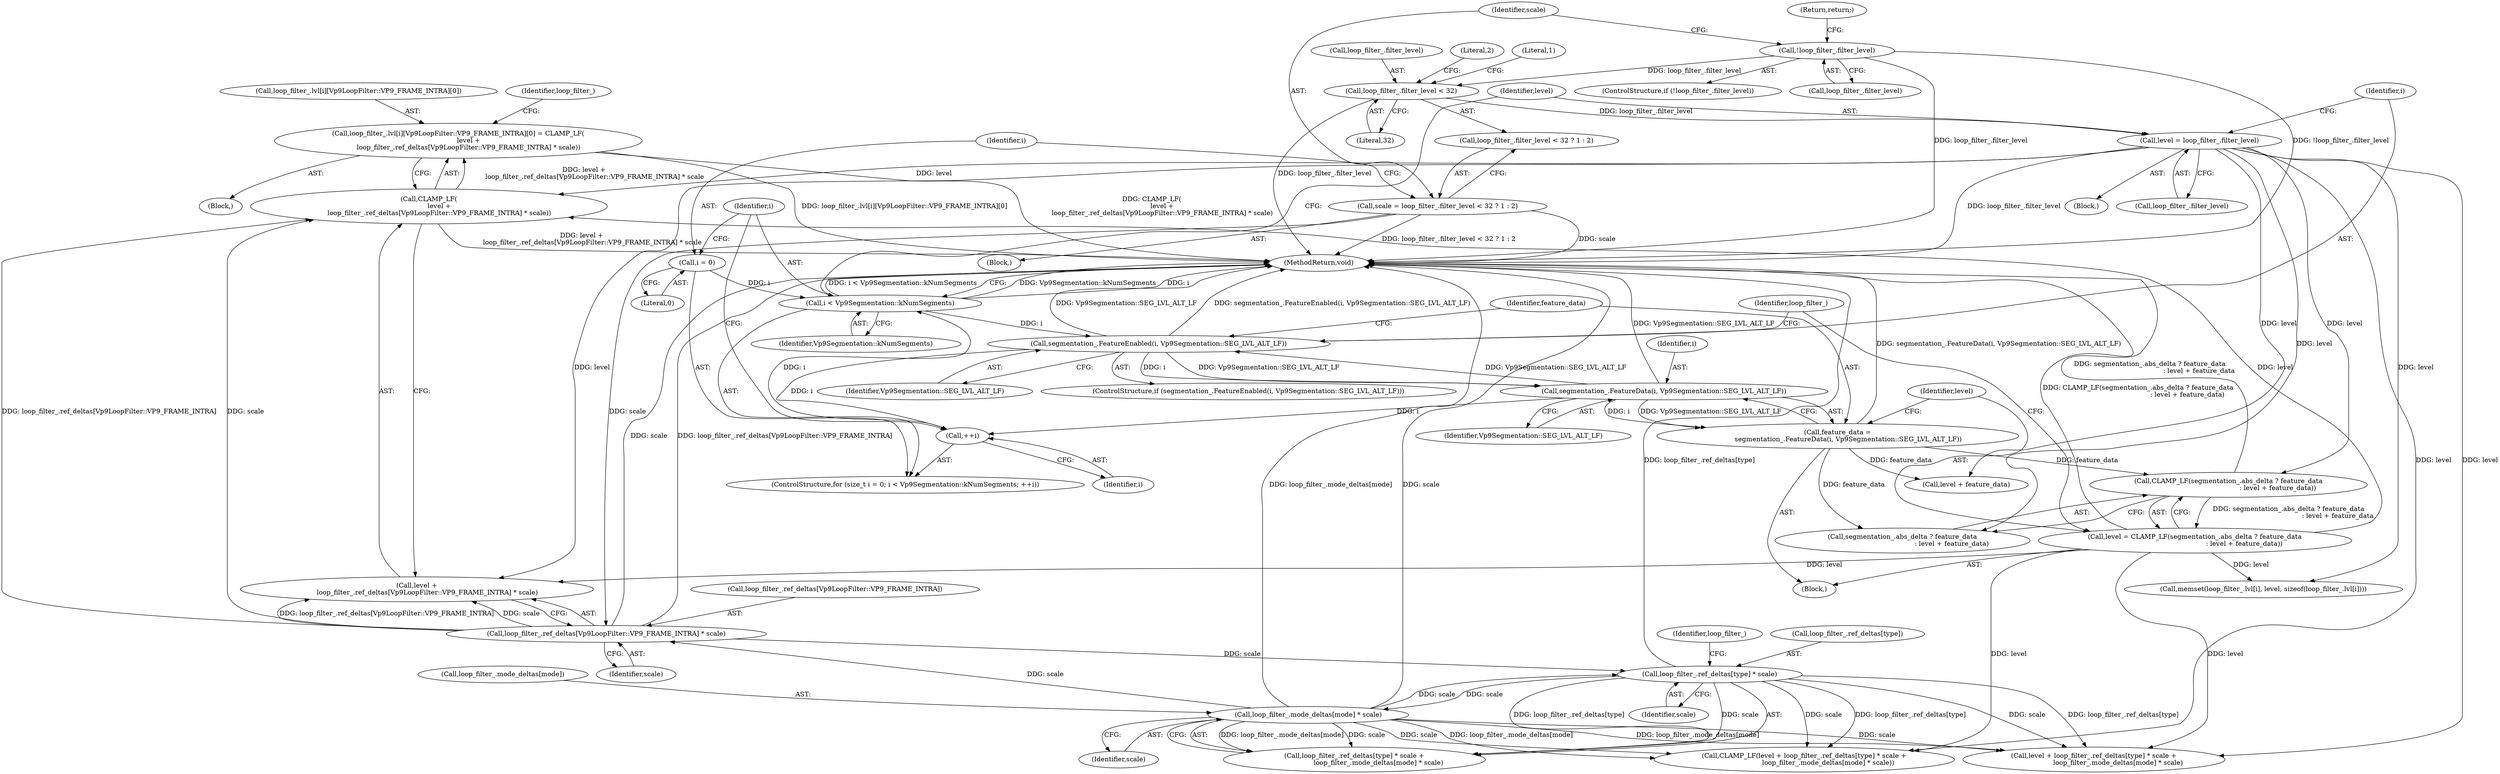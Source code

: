 digraph "1_Chrome_27c68f543e5eba779902447445dfb05ec3f5bf75_24@array" {
"1000179" [label="(Call,loop_filter_.lvl[i][Vp9LoopFilter::VP9_FRAME_INTRA][0] = CLAMP_LF(\n          level +\n          loop_filter_.ref_deltas[Vp9LoopFilter::VP9_FRAME_INTRA] * scale))"];
"1000189" [label="(Call,CLAMP_LF(\n          level +\n          loop_filter_.ref_deltas[Vp9LoopFilter::VP9_FRAME_INTRA] * scale))"];
"1000131" [label="(Call,level = loop_filter_.filter_level)"];
"1000112" [label="(Call,loop_filter_.filter_level < 32)"];
"1000103" [label="(Call,!loop_filter_.filter_level)"];
"1000147" [label="(Call,level = CLAMP_LF(segmentation_.abs_delta ? feature_data\n                                               : level + feature_data))"];
"1000149" [label="(Call,CLAMP_LF(segmentation_.abs_delta ? feature_data\n                                               : level + feature_data))"];
"1000142" [label="(Call,feature_data =\n          segmentation_.FeatureData(i, Vp9Segmentation::SEG_LVL_ALT_LF))"];
"1000144" [label="(Call,segmentation_.FeatureData(i, Vp9Segmentation::SEG_LVL_ALT_LF))"];
"1000137" [label="(Call,segmentation_.FeatureEnabled(i, Vp9Segmentation::SEG_LVL_ALT_LF))"];
"1000124" [label="(Call,i < Vp9Segmentation::kNumSegments)"];
"1000121" [label="(Call,i = 0)"];
"1000127" [label="(Call,++i)"];
"1000192" [label="(Call,loop_filter_.ref_deltas[Vp9LoopFilter::VP9_FRAME_INTRA] * scale)"];
"1000253" [label="(Call,loop_filter_.mode_deltas[mode] * scale)"];
"1000246" [label="(Call,loop_filter_.ref_deltas[type] * scale)"];
"1000109" [label="(Call,scale = loop_filter_.filter_level < 32 ? 1 : 2)"];
"1000204" [label="(Identifier,loop_filter_)"];
"1000133" [label="(Call,loop_filter_.filter_level)"];
"1000190" [label="(Call,level +\n          loop_filter_.ref_deltas[Vp9LoopFilter::VP9_FRAME_INTRA] * scale)"];
"1000116" [label="(Literal,32)"];
"1000161" [label="(Identifier,loop_filter_)"];
"1000143" [label="(Identifier,feature_data)"];
"1000124" [label="(Call,i < Vp9Segmentation::kNumSegments)"];
"1000192" [label="(Call,loop_filter_.ref_deltas[Vp9LoopFilter::VP9_FRAME_INTRA] * scale)"];
"1000254" [label="(Call,loop_filter_.mode_deltas[mode])"];
"1000137" [label="(Call,segmentation_.FeatureEnabled(i, Vp9Segmentation::SEG_LVL_ALT_LF))"];
"1000128" [label="(Identifier,i)"];
"1000150" [label="(Call,segmentation_.abs_delta ? feature_data\n                                               : level + feature_data)"];
"1000118" [label="(Literal,2)"];
"1000123" [label="(Literal,0)"];
"1000252" [label="(Identifier,scale)"];
"1000155" [label="(Call,level + feature_data)"];
"1000125" [label="(Identifier,i)"];
"1000253" [label="(Call,loop_filter_.mode_deltas[mode] * scale)"];
"1000247" [label="(Call,loop_filter_.ref_deltas[type])"];
"1000164" [label="(Call,memset(loop_filter_.lvl[i], level, sizeof(loop_filter_.lvl[i])))"];
"1000119" [label="(ControlStructure,for (size_t i = 0; i < Vp9Segmentation::kNumSegments; ++i))"];
"1000198" [label="(Identifier,scale)"];
"1000140" [label="(Block,)"];
"1000142" [label="(Call,feature_data =\n          segmentation_.FeatureData(i, Vp9Segmentation::SEG_LVL_ALT_LF))"];
"1000110" [label="(Identifier,scale)"];
"1000256" [label="(Identifier,loop_filter_)"];
"1000129" [label="(Block,)"];
"1000145" [label="(Identifier,i)"];
"1000138" [label="(Identifier,i)"];
"1000127" [label="(Call,++i)"];
"1000178" [label="(Block,)"];
"1000144" [label="(Call,segmentation_.FeatureData(i, Vp9Segmentation::SEG_LVL_ALT_LF))"];
"1000126" [label="(Identifier,Vp9Segmentation::kNumSegments)"];
"1000259" [label="(Identifier,scale)"];
"1000117" [label="(Literal,1)"];
"1000189" [label="(Call,CLAMP_LF(\n          level +\n          loop_filter_.ref_deltas[Vp9LoopFilter::VP9_FRAME_INTRA] * scale))"];
"1000107" [label="(Return,return;)"];
"1000103" [label="(Call,!loop_filter_.filter_level)"];
"1000146" [label="(Identifier,Vp9Segmentation::SEG_LVL_ALT_LF)"];
"1000121" [label="(Call,i = 0)"];
"1000112" [label="(Call,loop_filter_.filter_level < 32)"];
"1000111" [label="(Call,loop_filter_.filter_level < 32 ? 1 : 2)"];
"1000101" [label="(Block,)"];
"1000260" [label="(MethodReturn,void)"];
"1000139" [label="(Identifier,Vp9Segmentation::SEG_LVL_ALT_LF)"];
"1000242" [label="(Call,CLAMP_LF(level + loop_filter_.ref_deltas[type] * scale +\n                       loop_filter_.mode_deltas[mode] * scale))"];
"1000245" [label="(Call,loop_filter_.ref_deltas[type] * scale +\n                       loop_filter_.mode_deltas[mode] * scale)"];
"1000148" [label="(Identifier,level)"];
"1000180" [label="(Call,loop_filter_.lvl[i][Vp9LoopFilter::VP9_FRAME_INTRA][0])"];
"1000149" [label="(Call,CLAMP_LF(segmentation_.abs_delta ? feature_data\n                                               : level + feature_data))"];
"1000113" [label="(Call,loop_filter_.filter_level)"];
"1000102" [label="(ControlStructure,if (!loop_filter_.filter_level))"];
"1000109" [label="(Call,scale = loop_filter_.filter_level < 32 ? 1 : 2)"];
"1000132" [label="(Identifier,level)"];
"1000243" [label="(Call,level + loop_filter_.ref_deltas[type] * scale +\n                       loop_filter_.mode_deltas[mode] * scale)"];
"1000122" [label="(Identifier,i)"];
"1000147" [label="(Call,level = CLAMP_LF(segmentation_.abs_delta ? feature_data\n                                               : level + feature_data))"];
"1000179" [label="(Call,loop_filter_.lvl[i][Vp9LoopFilter::VP9_FRAME_INTRA][0] = CLAMP_LF(\n          level +\n          loop_filter_.ref_deltas[Vp9LoopFilter::VP9_FRAME_INTRA] * scale))"];
"1000246" [label="(Call,loop_filter_.ref_deltas[type] * scale)"];
"1000193" [label="(Call,loop_filter_.ref_deltas[Vp9LoopFilter::VP9_FRAME_INTRA])"];
"1000131" [label="(Call,level = loop_filter_.filter_level)"];
"1000104" [label="(Call,loop_filter_.filter_level)"];
"1000136" [label="(ControlStructure,if (segmentation_.FeatureEnabled(i, Vp9Segmentation::SEG_LVL_ALT_LF)))"];
"1000179" -> "1000178"  [label="AST: "];
"1000179" -> "1000189"  [label="CFG: "];
"1000180" -> "1000179"  [label="AST: "];
"1000189" -> "1000179"  [label="AST: "];
"1000204" -> "1000179"  [label="CFG: "];
"1000179" -> "1000260"  [label="DDG: CLAMP_LF(\n          level +\n          loop_filter_.ref_deltas[Vp9LoopFilter::VP9_FRAME_INTRA] * scale)"];
"1000179" -> "1000260"  [label="DDG: loop_filter_.lvl[i][Vp9LoopFilter::VP9_FRAME_INTRA][0]"];
"1000189" -> "1000179"  [label="DDG: level +\n          loop_filter_.ref_deltas[Vp9LoopFilter::VP9_FRAME_INTRA] * scale"];
"1000189" -> "1000190"  [label="CFG: "];
"1000190" -> "1000189"  [label="AST: "];
"1000189" -> "1000260"  [label="DDG: level +\n          loop_filter_.ref_deltas[Vp9LoopFilter::VP9_FRAME_INTRA] * scale"];
"1000131" -> "1000189"  [label="DDG: level"];
"1000147" -> "1000189"  [label="DDG: level"];
"1000192" -> "1000189"  [label="DDG: loop_filter_.ref_deltas[Vp9LoopFilter::VP9_FRAME_INTRA]"];
"1000192" -> "1000189"  [label="DDG: scale"];
"1000131" -> "1000129"  [label="AST: "];
"1000131" -> "1000133"  [label="CFG: "];
"1000132" -> "1000131"  [label="AST: "];
"1000133" -> "1000131"  [label="AST: "];
"1000138" -> "1000131"  [label="CFG: "];
"1000131" -> "1000260"  [label="DDG: loop_filter_.filter_level"];
"1000112" -> "1000131"  [label="DDG: loop_filter_.filter_level"];
"1000131" -> "1000149"  [label="DDG: level"];
"1000131" -> "1000150"  [label="DDG: level"];
"1000131" -> "1000155"  [label="DDG: level"];
"1000131" -> "1000164"  [label="DDG: level"];
"1000131" -> "1000190"  [label="DDG: level"];
"1000131" -> "1000242"  [label="DDG: level"];
"1000131" -> "1000243"  [label="DDG: level"];
"1000112" -> "1000111"  [label="AST: "];
"1000112" -> "1000116"  [label="CFG: "];
"1000113" -> "1000112"  [label="AST: "];
"1000116" -> "1000112"  [label="AST: "];
"1000117" -> "1000112"  [label="CFG: "];
"1000118" -> "1000112"  [label="CFG: "];
"1000112" -> "1000260"  [label="DDG: loop_filter_.filter_level"];
"1000103" -> "1000112"  [label="DDG: loop_filter_.filter_level"];
"1000103" -> "1000102"  [label="AST: "];
"1000103" -> "1000104"  [label="CFG: "];
"1000104" -> "1000103"  [label="AST: "];
"1000107" -> "1000103"  [label="CFG: "];
"1000110" -> "1000103"  [label="CFG: "];
"1000103" -> "1000260"  [label="DDG: loop_filter_.filter_level"];
"1000103" -> "1000260"  [label="DDG: !loop_filter_.filter_level"];
"1000147" -> "1000140"  [label="AST: "];
"1000147" -> "1000149"  [label="CFG: "];
"1000148" -> "1000147"  [label="AST: "];
"1000149" -> "1000147"  [label="AST: "];
"1000161" -> "1000147"  [label="CFG: "];
"1000147" -> "1000260"  [label="DDG: CLAMP_LF(segmentation_.abs_delta ? feature_data\n                                               : level + feature_data)"];
"1000149" -> "1000147"  [label="DDG: segmentation_.abs_delta ? feature_data\n                                               : level + feature_data"];
"1000147" -> "1000164"  [label="DDG: level"];
"1000147" -> "1000190"  [label="DDG: level"];
"1000147" -> "1000242"  [label="DDG: level"];
"1000147" -> "1000243"  [label="DDG: level"];
"1000149" -> "1000150"  [label="CFG: "];
"1000150" -> "1000149"  [label="AST: "];
"1000149" -> "1000260"  [label="DDG: segmentation_.abs_delta ? feature_data\n                                               : level + feature_data"];
"1000142" -> "1000149"  [label="DDG: feature_data"];
"1000142" -> "1000140"  [label="AST: "];
"1000142" -> "1000144"  [label="CFG: "];
"1000143" -> "1000142"  [label="AST: "];
"1000144" -> "1000142"  [label="AST: "];
"1000148" -> "1000142"  [label="CFG: "];
"1000142" -> "1000260"  [label="DDG: segmentation_.FeatureData(i, Vp9Segmentation::SEG_LVL_ALT_LF)"];
"1000144" -> "1000142"  [label="DDG: i"];
"1000144" -> "1000142"  [label="DDG: Vp9Segmentation::SEG_LVL_ALT_LF"];
"1000142" -> "1000150"  [label="DDG: feature_data"];
"1000142" -> "1000155"  [label="DDG: feature_data"];
"1000144" -> "1000146"  [label="CFG: "];
"1000145" -> "1000144"  [label="AST: "];
"1000146" -> "1000144"  [label="AST: "];
"1000144" -> "1000260"  [label="DDG: Vp9Segmentation::SEG_LVL_ALT_LF"];
"1000144" -> "1000127"  [label="DDG: i"];
"1000144" -> "1000137"  [label="DDG: Vp9Segmentation::SEG_LVL_ALT_LF"];
"1000137" -> "1000144"  [label="DDG: i"];
"1000137" -> "1000144"  [label="DDG: Vp9Segmentation::SEG_LVL_ALT_LF"];
"1000137" -> "1000136"  [label="AST: "];
"1000137" -> "1000139"  [label="CFG: "];
"1000138" -> "1000137"  [label="AST: "];
"1000139" -> "1000137"  [label="AST: "];
"1000143" -> "1000137"  [label="CFG: "];
"1000161" -> "1000137"  [label="CFG: "];
"1000137" -> "1000260"  [label="DDG: Vp9Segmentation::SEG_LVL_ALT_LF"];
"1000137" -> "1000260"  [label="DDG: segmentation_.FeatureEnabled(i, Vp9Segmentation::SEG_LVL_ALT_LF)"];
"1000137" -> "1000127"  [label="DDG: i"];
"1000124" -> "1000137"  [label="DDG: i"];
"1000124" -> "1000119"  [label="AST: "];
"1000124" -> "1000126"  [label="CFG: "];
"1000125" -> "1000124"  [label="AST: "];
"1000126" -> "1000124"  [label="AST: "];
"1000132" -> "1000124"  [label="CFG: "];
"1000260" -> "1000124"  [label="CFG: "];
"1000124" -> "1000260"  [label="DDG: Vp9Segmentation::kNumSegments"];
"1000124" -> "1000260"  [label="DDG: i"];
"1000124" -> "1000260"  [label="DDG: i < Vp9Segmentation::kNumSegments"];
"1000121" -> "1000124"  [label="DDG: i"];
"1000127" -> "1000124"  [label="DDG: i"];
"1000121" -> "1000119"  [label="AST: "];
"1000121" -> "1000123"  [label="CFG: "];
"1000122" -> "1000121"  [label="AST: "];
"1000123" -> "1000121"  [label="AST: "];
"1000125" -> "1000121"  [label="CFG: "];
"1000127" -> "1000119"  [label="AST: "];
"1000127" -> "1000128"  [label="CFG: "];
"1000128" -> "1000127"  [label="AST: "];
"1000125" -> "1000127"  [label="CFG: "];
"1000192" -> "1000190"  [label="AST: "];
"1000192" -> "1000198"  [label="CFG: "];
"1000193" -> "1000192"  [label="AST: "];
"1000198" -> "1000192"  [label="AST: "];
"1000190" -> "1000192"  [label="CFG: "];
"1000192" -> "1000260"  [label="DDG: loop_filter_.ref_deltas[Vp9LoopFilter::VP9_FRAME_INTRA]"];
"1000192" -> "1000260"  [label="DDG: scale"];
"1000192" -> "1000190"  [label="DDG: loop_filter_.ref_deltas[Vp9LoopFilter::VP9_FRAME_INTRA]"];
"1000192" -> "1000190"  [label="DDG: scale"];
"1000253" -> "1000192"  [label="DDG: scale"];
"1000109" -> "1000192"  [label="DDG: scale"];
"1000192" -> "1000246"  [label="DDG: scale"];
"1000253" -> "1000245"  [label="AST: "];
"1000253" -> "1000259"  [label="CFG: "];
"1000254" -> "1000253"  [label="AST: "];
"1000259" -> "1000253"  [label="AST: "];
"1000245" -> "1000253"  [label="CFG: "];
"1000253" -> "1000260"  [label="DDG: scale"];
"1000253" -> "1000260"  [label="DDG: loop_filter_.mode_deltas[mode]"];
"1000253" -> "1000242"  [label="DDG: loop_filter_.mode_deltas[mode]"];
"1000253" -> "1000242"  [label="DDG: scale"];
"1000253" -> "1000243"  [label="DDG: loop_filter_.mode_deltas[mode]"];
"1000253" -> "1000243"  [label="DDG: scale"];
"1000253" -> "1000246"  [label="DDG: scale"];
"1000253" -> "1000245"  [label="DDG: loop_filter_.mode_deltas[mode]"];
"1000253" -> "1000245"  [label="DDG: scale"];
"1000246" -> "1000253"  [label="DDG: scale"];
"1000246" -> "1000245"  [label="AST: "];
"1000246" -> "1000252"  [label="CFG: "];
"1000247" -> "1000246"  [label="AST: "];
"1000252" -> "1000246"  [label="AST: "];
"1000256" -> "1000246"  [label="CFG: "];
"1000246" -> "1000260"  [label="DDG: loop_filter_.ref_deltas[type]"];
"1000246" -> "1000242"  [label="DDG: loop_filter_.ref_deltas[type]"];
"1000246" -> "1000242"  [label="DDG: scale"];
"1000246" -> "1000243"  [label="DDG: loop_filter_.ref_deltas[type]"];
"1000246" -> "1000243"  [label="DDG: scale"];
"1000246" -> "1000245"  [label="DDG: loop_filter_.ref_deltas[type]"];
"1000246" -> "1000245"  [label="DDG: scale"];
"1000109" -> "1000101"  [label="AST: "];
"1000109" -> "1000111"  [label="CFG: "];
"1000110" -> "1000109"  [label="AST: "];
"1000111" -> "1000109"  [label="AST: "];
"1000122" -> "1000109"  [label="CFG: "];
"1000109" -> "1000260"  [label="DDG: scale"];
"1000109" -> "1000260"  [label="DDG: loop_filter_.filter_level < 32 ? 1 : 2"];
}
